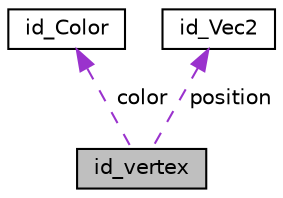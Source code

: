 digraph "id_vertex"
{
 // LATEX_PDF_SIZE
  edge [fontname="Helvetica",fontsize="10",labelfontname="Helvetica",labelfontsize="10"];
  node [fontname="Helvetica",fontsize="10",shape=record];
  Node1 [label="id_vertex",height=0.2,width=0.4,color="black", fillcolor="grey75", style="filled", fontcolor="black",tooltip=" "];
  Node2 -> Node1 [dir="back",color="darkorchid3",fontsize="10",style="dashed",label=" color" ,fontname="Helvetica"];
  Node2 [label="id_Color",height=0.2,width=0.4,color="black", fillcolor="white", style="filled",URL="$structid___color.html",tooltip=" "];
  Node3 -> Node1 [dir="back",color="darkorchid3",fontsize="10",style="dashed",label=" position" ,fontname="Helvetica"];
  Node3 [label="id_Vec2",height=0.2,width=0.4,color="black", fillcolor="white", style="filled",URL="$structid___vec2.html",tooltip=" "];
}
